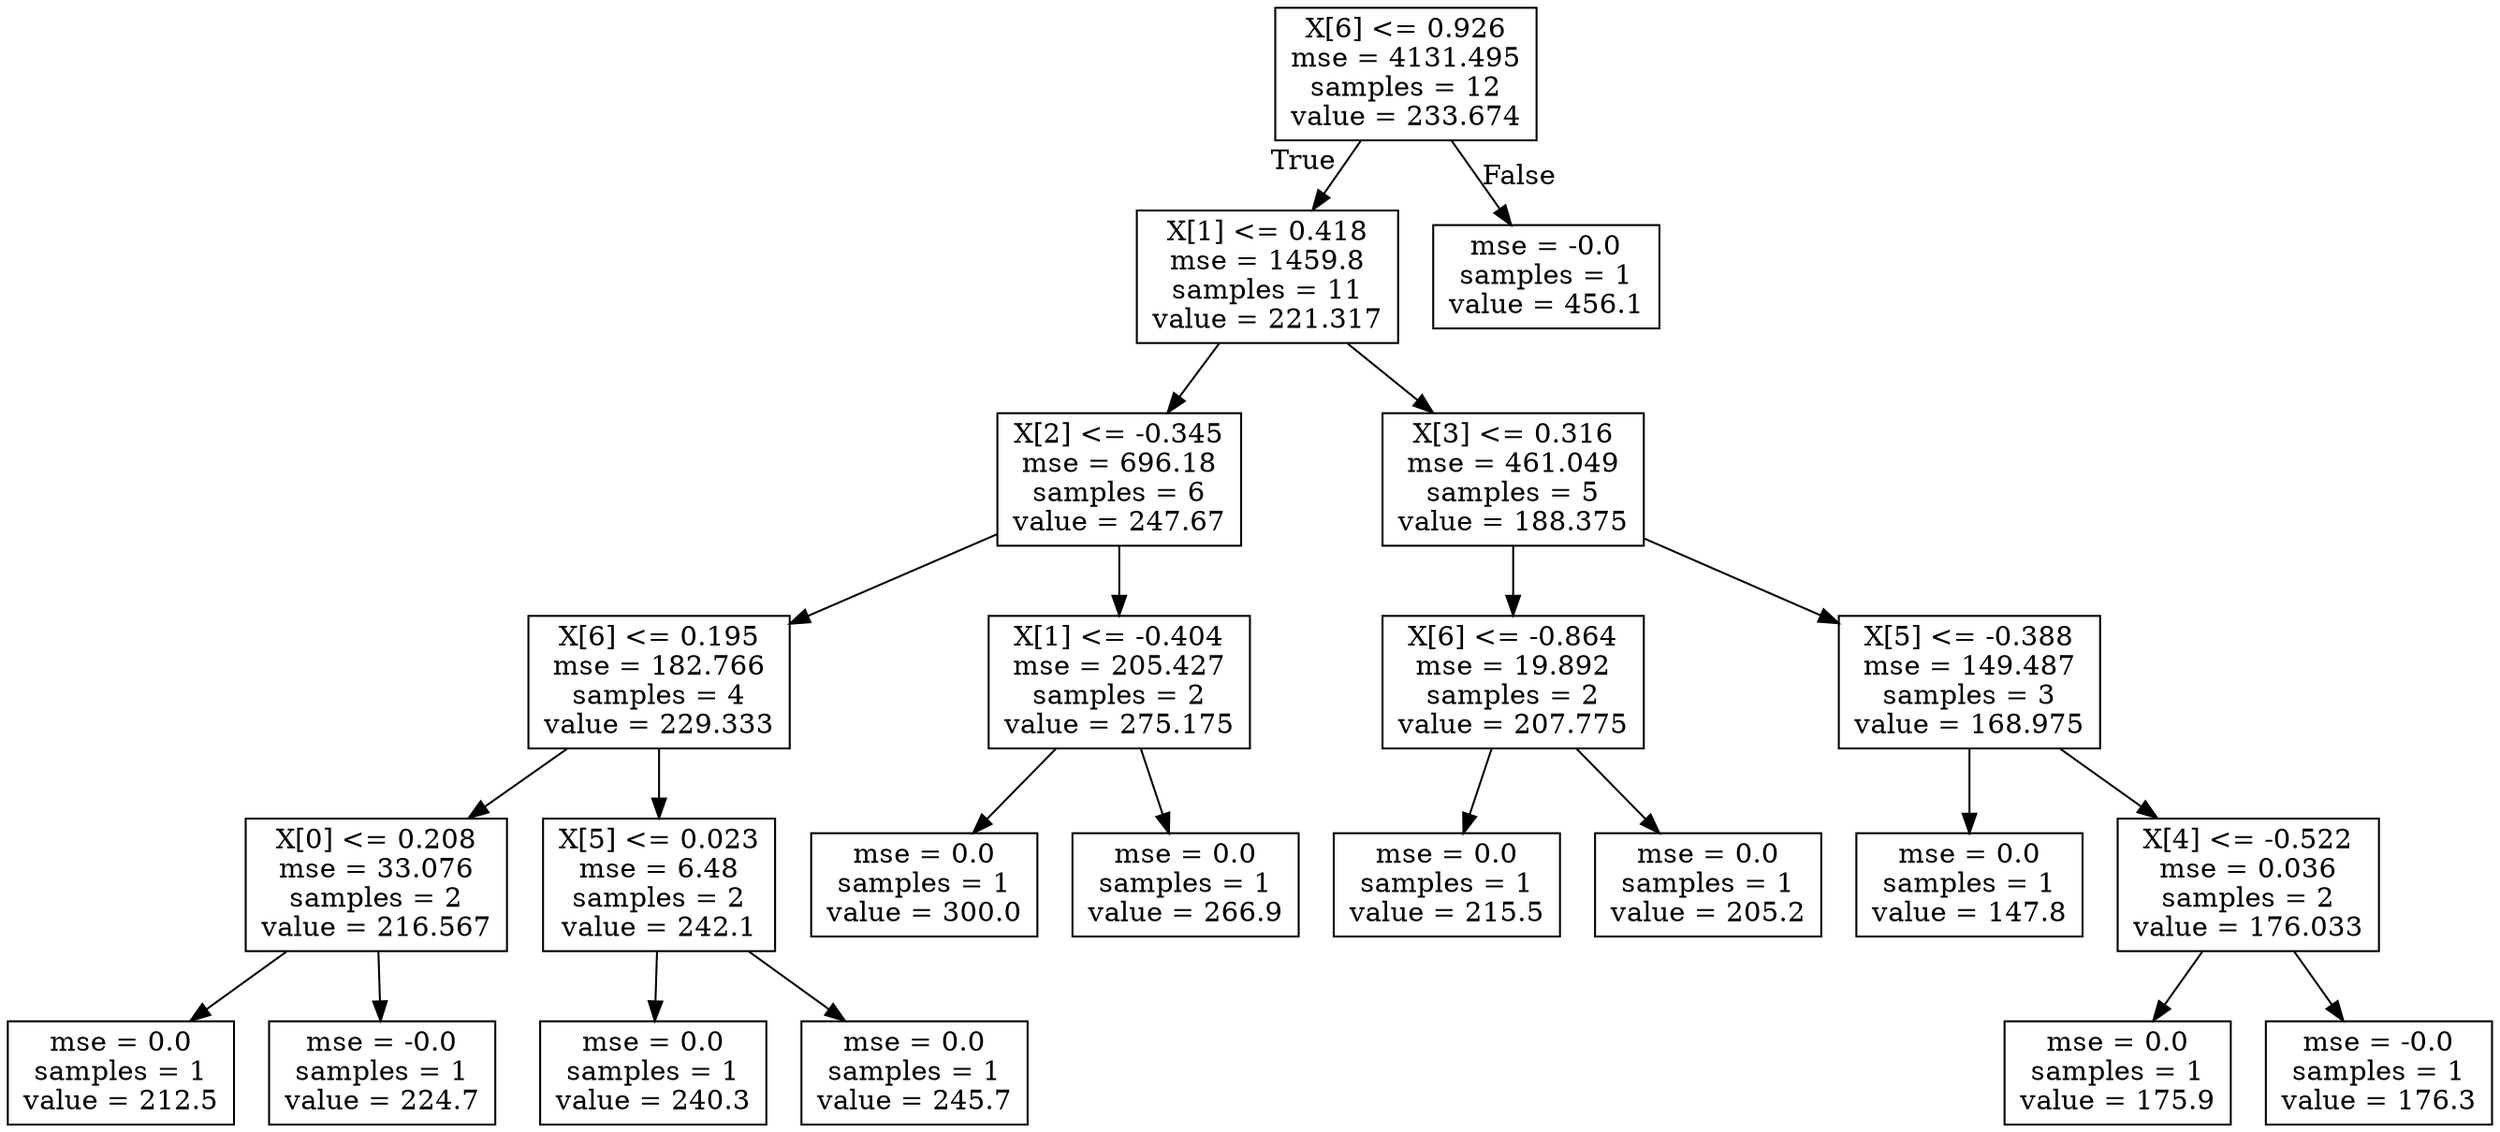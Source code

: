 digraph Tree {
node [shape=box] ;
0 [label="X[6] <= 0.926\nmse = 4131.495\nsamples = 12\nvalue = 233.674"] ;
1 [label="X[1] <= 0.418\nmse = 1459.8\nsamples = 11\nvalue = 221.317"] ;
0 -> 1 [labeldistance=2.5, labelangle=45, headlabel="True"] ;
2 [label="X[2] <= -0.345\nmse = 696.18\nsamples = 6\nvalue = 247.67"] ;
1 -> 2 ;
3 [label="X[6] <= 0.195\nmse = 182.766\nsamples = 4\nvalue = 229.333"] ;
2 -> 3 ;
4 [label="X[0] <= 0.208\nmse = 33.076\nsamples = 2\nvalue = 216.567"] ;
3 -> 4 ;
5 [label="mse = 0.0\nsamples = 1\nvalue = 212.5"] ;
4 -> 5 ;
6 [label="mse = -0.0\nsamples = 1\nvalue = 224.7"] ;
4 -> 6 ;
7 [label="X[5] <= 0.023\nmse = 6.48\nsamples = 2\nvalue = 242.1"] ;
3 -> 7 ;
8 [label="mse = 0.0\nsamples = 1\nvalue = 240.3"] ;
7 -> 8 ;
9 [label="mse = 0.0\nsamples = 1\nvalue = 245.7"] ;
7 -> 9 ;
10 [label="X[1] <= -0.404\nmse = 205.427\nsamples = 2\nvalue = 275.175"] ;
2 -> 10 ;
11 [label="mse = 0.0\nsamples = 1\nvalue = 300.0"] ;
10 -> 11 ;
12 [label="mse = 0.0\nsamples = 1\nvalue = 266.9"] ;
10 -> 12 ;
13 [label="X[3] <= 0.316\nmse = 461.049\nsamples = 5\nvalue = 188.375"] ;
1 -> 13 ;
14 [label="X[6] <= -0.864\nmse = 19.892\nsamples = 2\nvalue = 207.775"] ;
13 -> 14 ;
15 [label="mse = 0.0\nsamples = 1\nvalue = 215.5"] ;
14 -> 15 ;
16 [label="mse = 0.0\nsamples = 1\nvalue = 205.2"] ;
14 -> 16 ;
17 [label="X[5] <= -0.388\nmse = 149.487\nsamples = 3\nvalue = 168.975"] ;
13 -> 17 ;
18 [label="mse = 0.0\nsamples = 1\nvalue = 147.8"] ;
17 -> 18 ;
19 [label="X[4] <= -0.522\nmse = 0.036\nsamples = 2\nvalue = 176.033"] ;
17 -> 19 ;
20 [label="mse = 0.0\nsamples = 1\nvalue = 175.9"] ;
19 -> 20 ;
21 [label="mse = -0.0\nsamples = 1\nvalue = 176.3"] ;
19 -> 21 ;
22 [label="mse = -0.0\nsamples = 1\nvalue = 456.1"] ;
0 -> 22 [labeldistance=2.5, labelangle=-45, headlabel="False"] ;
}